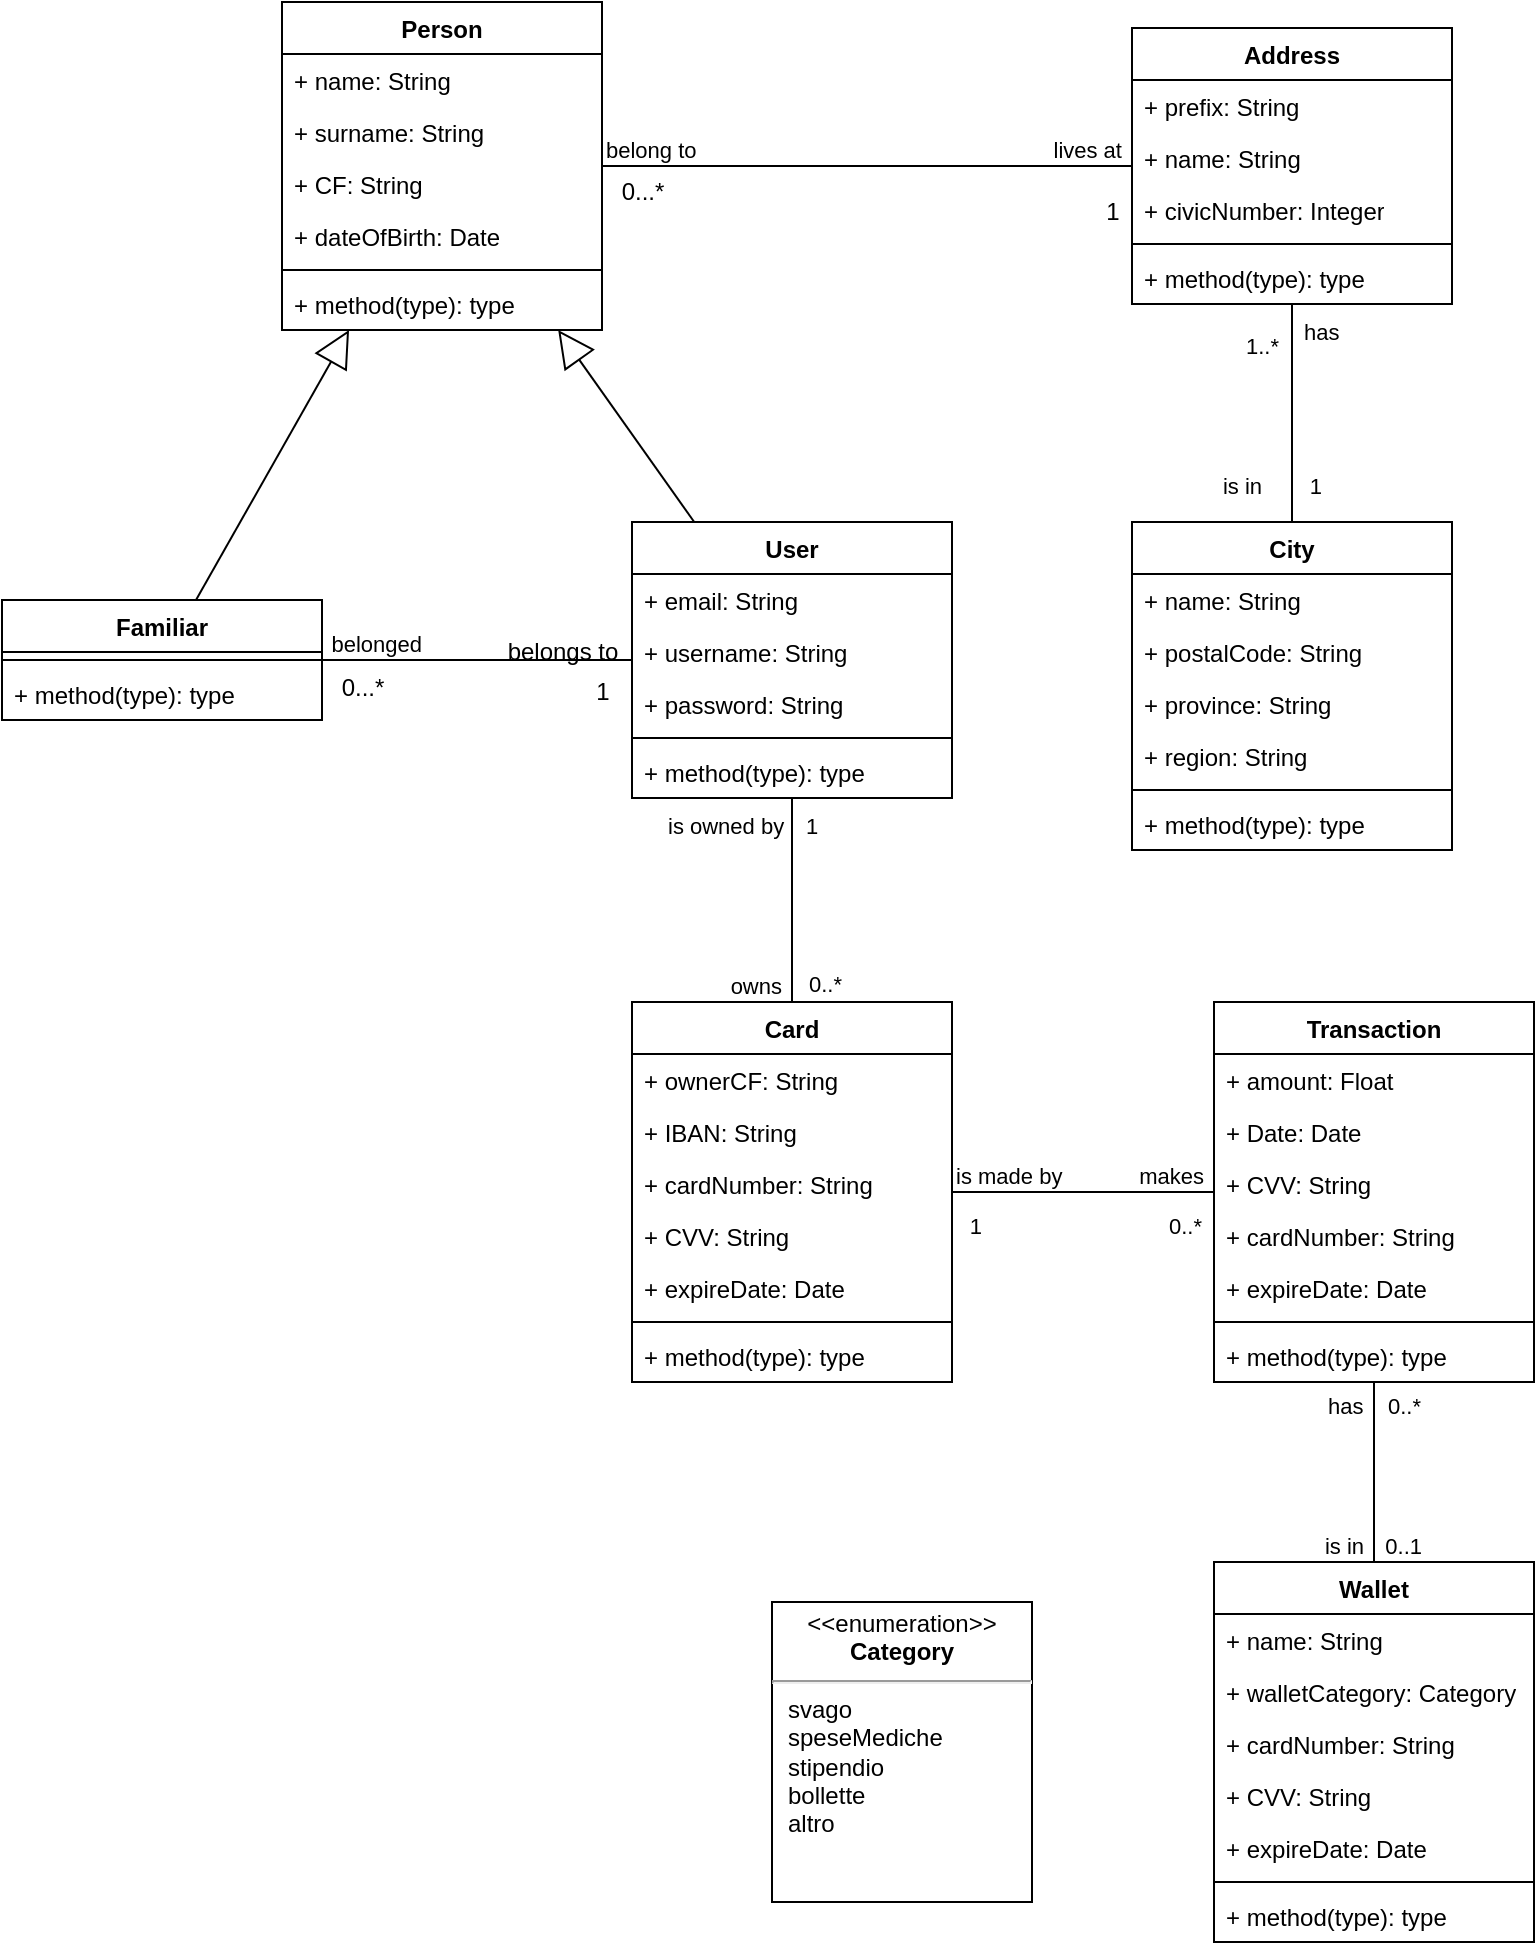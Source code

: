 <mxfile version="21.7.5" type="device">
  <diagram name="Pagina-1" id="V5ksIkCfvQu8_VufCoOh">
    <mxGraphModel dx="1434" dy="776" grid="1" gridSize="10" guides="1" tooltips="1" connect="1" arrows="1" fold="1" page="1" pageScale="1" pageWidth="827" pageHeight="1169" math="0" shadow="0">
      <root>
        <mxCell id="0" />
        <mxCell id="1" parent="0" />
        <mxCell id="AAI7ieODE616iLDU9Tso-1" value="Person" style="swimlane;fontStyle=1;align=center;verticalAlign=top;childLayout=stackLayout;horizontal=1;startSize=26;horizontalStack=0;resizeParent=1;resizeParentMax=0;resizeLast=0;collapsible=1;marginBottom=0;whiteSpace=wrap;html=1;" parent="1" vertex="1">
          <mxGeometry x="160" y="70" width="160" height="164" as="geometry" />
        </mxCell>
        <mxCell id="AAI7ieODE616iLDU9Tso-2" value="+ name: String" style="text;strokeColor=none;fillColor=none;align=left;verticalAlign=top;spacingLeft=4;spacingRight=4;overflow=hidden;rotatable=0;points=[[0,0.5],[1,0.5]];portConstraint=eastwest;whiteSpace=wrap;html=1;" parent="AAI7ieODE616iLDU9Tso-1" vertex="1">
          <mxGeometry y="26" width="160" height="26" as="geometry" />
        </mxCell>
        <mxCell id="AAI7ieODE616iLDU9Tso-5" value="+ surname: String" style="text;strokeColor=none;fillColor=none;align=left;verticalAlign=top;spacingLeft=4;spacingRight=4;overflow=hidden;rotatable=0;points=[[0,0.5],[1,0.5]];portConstraint=eastwest;whiteSpace=wrap;html=1;" parent="AAI7ieODE616iLDU9Tso-1" vertex="1">
          <mxGeometry y="52" width="160" height="26" as="geometry" />
        </mxCell>
        <mxCell id="AAI7ieODE616iLDU9Tso-19" value="+ CF: String" style="text;strokeColor=none;fillColor=none;align=left;verticalAlign=top;spacingLeft=4;spacingRight=4;overflow=hidden;rotatable=0;points=[[0,0.5],[1,0.5]];portConstraint=eastwest;whiteSpace=wrap;html=1;" parent="AAI7ieODE616iLDU9Tso-1" vertex="1">
          <mxGeometry y="78" width="160" height="26" as="geometry" />
        </mxCell>
        <mxCell id="AAI7ieODE616iLDU9Tso-6" value="+ dateOfBirth: Date" style="text;strokeColor=none;fillColor=none;align=left;verticalAlign=top;spacingLeft=4;spacingRight=4;overflow=hidden;rotatable=0;points=[[0,0.5],[1,0.5]];portConstraint=eastwest;whiteSpace=wrap;html=1;" parent="AAI7ieODE616iLDU9Tso-1" vertex="1">
          <mxGeometry y="104" width="160" height="26" as="geometry" />
        </mxCell>
        <mxCell id="AAI7ieODE616iLDU9Tso-3" value="" style="line;strokeWidth=1;fillColor=none;align=left;verticalAlign=middle;spacingTop=-1;spacingLeft=3;spacingRight=3;rotatable=0;labelPosition=right;points=[];portConstraint=eastwest;strokeColor=inherit;" parent="AAI7ieODE616iLDU9Tso-1" vertex="1">
          <mxGeometry y="130" width="160" height="8" as="geometry" />
        </mxCell>
        <mxCell id="AAI7ieODE616iLDU9Tso-4" value="+ method(type): type" style="text;strokeColor=none;fillColor=none;align=left;verticalAlign=top;spacingLeft=4;spacingRight=4;overflow=hidden;rotatable=0;points=[[0,0.5],[1,0.5]];portConstraint=eastwest;whiteSpace=wrap;html=1;" parent="AAI7ieODE616iLDU9Tso-1" vertex="1">
          <mxGeometry y="138" width="160" height="26" as="geometry" />
        </mxCell>
        <mxCell id="AAI7ieODE616iLDU9Tso-7" value="User" style="swimlane;fontStyle=1;align=center;verticalAlign=top;childLayout=stackLayout;horizontal=1;startSize=26;horizontalStack=0;resizeParent=1;resizeParentMax=0;resizeLast=0;collapsible=1;marginBottom=0;whiteSpace=wrap;html=1;" parent="1" vertex="1">
          <mxGeometry x="335" y="330" width="160" height="138" as="geometry" />
        </mxCell>
        <mxCell id="AAI7ieODE616iLDU9Tso-8" value="+ email: String" style="text;strokeColor=none;fillColor=none;align=left;verticalAlign=top;spacingLeft=4;spacingRight=4;overflow=hidden;rotatable=0;points=[[0,0.5],[1,0.5]];portConstraint=eastwest;whiteSpace=wrap;html=1;" parent="AAI7ieODE616iLDU9Tso-7" vertex="1">
          <mxGeometry y="26" width="160" height="26" as="geometry" />
        </mxCell>
        <mxCell id="AAI7ieODE616iLDU9Tso-9" value="+ username: String" style="text;strokeColor=none;fillColor=none;align=left;verticalAlign=top;spacingLeft=4;spacingRight=4;overflow=hidden;rotatable=0;points=[[0,0.5],[1,0.5]];portConstraint=eastwest;whiteSpace=wrap;html=1;" parent="AAI7ieODE616iLDU9Tso-7" vertex="1">
          <mxGeometry y="52" width="160" height="26" as="geometry" />
        </mxCell>
        <mxCell id="AAI7ieODE616iLDU9Tso-10" value="+ password: String" style="text;strokeColor=none;fillColor=none;align=left;verticalAlign=top;spacingLeft=4;spacingRight=4;overflow=hidden;rotatable=0;points=[[0,0.5],[1,0.5]];portConstraint=eastwest;whiteSpace=wrap;html=1;" parent="AAI7ieODE616iLDU9Tso-7" vertex="1">
          <mxGeometry y="78" width="160" height="26" as="geometry" />
        </mxCell>
        <mxCell id="AAI7ieODE616iLDU9Tso-11" value="" style="line;strokeWidth=1;fillColor=none;align=left;verticalAlign=middle;spacingTop=-1;spacingLeft=3;spacingRight=3;rotatable=0;labelPosition=right;points=[];portConstraint=eastwest;strokeColor=inherit;" parent="AAI7ieODE616iLDU9Tso-7" vertex="1">
          <mxGeometry y="104" width="160" height="8" as="geometry" />
        </mxCell>
        <mxCell id="AAI7ieODE616iLDU9Tso-12" value="+ method(type): type" style="text;strokeColor=none;fillColor=none;align=left;verticalAlign=top;spacingLeft=4;spacingRight=4;overflow=hidden;rotatable=0;points=[[0,0.5],[1,0.5]];portConstraint=eastwest;whiteSpace=wrap;html=1;" parent="AAI7ieODE616iLDU9Tso-7" vertex="1">
          <mxGeometry y="112" width="160" height="26" as="geometry" />
        </mxCell>
        <mxCell id="AAI7ieODE616iLDU9Tso-13" value="Card" style="swimlane;fontStyle=1;align=center;verticalAlign=top;childLayout=stackLayout;horizontal=1;startSize=26;horizontalStack=0;resizeParent=1;resizeParentMax=0;resizeLast=0;collapsible=1;marginBottom=0;whiteSpace=wrap;html=1;" parent="1" vertex="1">
          <mxGeometry x="335" y="570" width="160" height="190" as="geometry">
            <mxRectangle x="334" y="480" width="70" height="30" as="alternateBounds" />
          </mxGeometry>
        </mxCell>
        <mxCell id="AAI7ieODE616iLDU9Tso-14" value="+ ownerCF: String" style="text;strokeColor=none;fillColor=none;align=left;verticalAlign=top;spacingLeft=4;spacingRight=4;overflow=hidden;rotatable=0;points=[[0,0.5],[1,0.5]];portConstraint=eastwest;whiteSpace=wrap;html=1;" parent="AAI7ieODE616iLDU9Tso-13" vertex="1">
          <mxGeometry y="26" width="160" height="26" as="geometry" />
        </mxCell>
        <mxCell id="AAI7ieODE616iLDU9Tso-15" value="+ IBAN: String" style="text;strokeColor=none;fillColor=none;align=left;verticalAlign=top;spacingLeft=4;spacingRight=4;overflow=hidden;rotatable=0;points=[[0,0.5],[1,0.5]];portConstraint=eastwest;whiteSpace=wrap;html=1;" parent="AAI7ieODE616iLDU9Tso-13" vertex="1">
          <mxGeometry y="52" width="160" height="26" as="geometry" />
        </mxCell>
        <mxCell id="AAI7ieODE616iLDU9Tso-16" value="+ cardNumber: String" style="text;strokeColor=none;fillColor=none;align=left;verticalAlign=top;spacingLeft=4;spacingRight=4;overflow=hidden;rotatable=0;points=[[0,0.5],[1,0.5]];portConstraint=eastwest;whiteSpace=wrap;html=1;" parent="AAI7ieODE616iLDU9Tso-13" vertex="1">
          <mxGeometry y="78" width="160" height="26" as="geometry" />
        </mxCell>
        <mxCell id="AAI7ieODE616iLDU9Tso-20" value="+ CVV: String" style="text;strokeColor=none;fillColor=none;align=left;verticalAlign=top;spacingLeft=4;spacingRight=4;overflow=hidden;rotatable=0;points=[[0,0.5],[1,0.5]];portConstraint=eastwest;whiteSpace=wrap;html=1;" parent="AAI7ieODE616iLDU9Tso-13" vertex="1">
          <mxGeometry y="104" width="160" height="26" as="geometry" />
        </mxCell>
        <mxCell id="AAI7ieODE616iLDU9Tso-21" value="+ expireDate: Date" style="text;strokeColor=none;fillColor=none;align=left;verticalAlign=top;spacingLeft=4;spacingRight=4;overflow=hidden;rotatable=0;points=[[0,0.5],[1,0.5]];portConstraint=eastwest;whiteSpace=wrap;html=1;" parent="AAI7ieODE616iLDU9Tso-13" vertex="1">
          <mxGeometry y="130" width="160" height="26" as="geometry" />
        </mxCell>
        <mxCell id="AAI7ieODE616iLDU9Tso-17" value="" style="line;strokeWidth=1;fillColor=none;align=left;verticalAlign=middle;spacingTop=-1;spacingLeft=3;spacingRight=3;rotatable=0;labelPosition=right;points=[];portConstraint=eastwest;strokeColor=inherit;" parent="AAI7ieODE616iLDU9Tso-13" vertex="1">
          <mxGeometry y="156" width="160" height="8" as="geometry" />
        </mxCell>
        <mxCell id="AAI7ieODE616iLDU9Tso-18" value="+ method(type): type" style="text;strokeColor=none;fillColor=none;align=left;verticalAlign=top;spacingLeft=4;spacingRight=4;overflow=hidden;rotatable=0;points=[[0,0.5],[1,0.5]];portConstraint=eastwest;whiteSpace=wrap;html=1;" parent="AAI7ieODE616iLDU9Tso-13" vertex="1">
          <mxGeometry y="164" width="160" height="26" as="geometry" />
        </mxCell>
        <mxCell id="AAI7ieODE616iLDU9Tso-22" value="Wallet" style="swimlane;fontStyle=1;align=center;verticalAlign=top;childLayout=stackLayout;horizontal=1;startSize=26;horizontalStack=0;resizeParent=1;resizeParentMax=0;resizeLast=0;collapsible=1;marginBottom=0;whiteSpace=wrap;html=1;" parent="1" vertex="1">
          <mxGeometry x="626" y="850" width="160" height="190" as="geometry" />
        </mxCell>
        <mxCell id="AAI7ieODE616iLDU9Tso-23" value="+ name: String" style="text;strokeColor=none;fillColor=none;align=left;verticalAlign=top;spacingLeft=4;spacingRight=4;overflow=hidden;rotatable=0;points=[[0,0.5],[1,0.5]];portConstraint=eastwest;whiteSpace=wrap;html=1;" parent="AAI7ieODE616iLDU9Tso-22" vertex="1">
          <mxGeometry y="26" width="160" height="26" as="geometry" />
        </mxCell>
        <mxCell id="AAI7ieODE616iLDU9Tso-24" value="+ walletCategory: Category" style="text;strokeColor=none;fillColor=none;align=left;verticalAlign=top;spacingLeft=4;spacingRight=4;overflow=hidden;rotatable=0;points=[[0,0.5],[1,0.5]];portConstraint=eastwest;whiteSpace=wrap;html=1;" parent="AAI7ieODE616iLDU9Tso-22" vertex="1">
          <mxGeometry y="52" width="160" height="26" as="geometry" />
        </mxCell>
        <mxCell id="AAI7ieODE616iLDU9Tso-25" value="+ cardNumber: String" style="text;strokeColor=none;fillColor=none;align=left;verticalAlign=top;spacingLeft=4;spacingRight=4;overflow=hidden;rotatable=0;points=[[0,0.5],[1,0.5]];portConstraint=eastwest;whiteSpace=wrap;html=1;" parent="AAI7ieODE616iLDU9Tso-22" vertex="1">
          <mxGeometry y="78" width="160" height="26" as="geometry" />
        </mxCell>
        <mxCell id="AAI7ieODE616iLDU9Tso-26" value="+ CVV: String" style="text;strokeColor=none;fillColor=none;align=left;verticalAlign=top;spacingLeft=4;spacingRight=4;overflow=hidden;rotatable=0;points=[[0,0.5],[1,0.5]];portConstraint=eastwest;whiteSpace=wrap;html=1;" parent="AAI7ieODE616iLDU9Tso-22" vertex="1">
          <mxGeometry y="104" width="160" height="26" as="geometry" />
        </mxCell>
        <mxCell id="AAI7ieODE616iLDU9Tso-27" value="+ expireDate: Date" style="text;strokeColor=none;fillColor=none;align=left;verticalAlign=top;spacingLeft=4;spacingRight=4;overflow=hidden;rotatable=0;points=[[0,0.5],[1,0.5]];portConstraint=eastwest;whiteSpace=wrap;html=1;" parent="AAI7ieODE616iLDU9Tso-22" vertex="1">
          <mxGeometry y="130" width="160" height="26" as="geometry" />
        </mxCell>
        <mxCell id="AAI7ieODE616iLDU9Tso-28" value="" style="line;strokeWidth=1;fillColor=none;align=left;verticalAlign=middle;spacingTop=-1;spacingLeft=3;spacingRight=3;rotatable=0;labelPosition=right;points=[];portConstraint=eastwest;strokeColor=inherit;" parent="AAI7ieODE616iLDU9Tso-22" vertex="1">
          <mxGeometry y="156" width="160" height="8" as="geometry" />
        </mxCell>
        <mxCell id="AAI7ieODE616iLDU9Tso-29" value="+ method(type): type" style="text;strokeColor=none;fillColor=none;align=left;verticalAlign=top;spacingLeft=4;spacingRight=4;overflow=hidden;rotatable=0;points=[[0,0.5],[1,0.5]];portConstraint=eastwest;whiteSpace=wrap;html=1;" parent="AAI7ieODE616iLDU9Tso-22" vertex="1">
          <mxGeometry y="164" width="160" height="26" as="geometry" />
        </mxCell>
        <mxCell id="AAI7ieODE616iLDU9Tso-31" value="Address" style="swimlane;fontStyle=1;align=center;verticalAlign=top;childLayout=stackLayout;horizontal=1;startSize=26;horizontalStack=0;resizeParent=1;resizeParentMax=0;resizeLast=0;collapsible=1;marginBottom=0;whiteSpace=wrap;html=1;" parent="1" vertex="1">
          <mxGeometry x="585" y="83" width="160" height="138" as="geometry" />
        </mxCell>
        <mxCell id="AAI7ieODE616iLDU9Tso-32" value="+ prefix: String" style="text;strokeColor=none;fillColor=none;align=left;verticalAlign=top;spacingLeft=4;spacingRight=4;overflow=hidden;rotatable=0;points=[[0,0.5],[1,0.5]];portConstraint=eastwest;whiteSpace=wrap;html=1;" parent="AAI7ieODE616iLDU9Tso-31" vertex="1">
          <mxGeometry y="26" width="160" height="26" as="geometry" />
        </mxCell>
        <mxCell id="AAI7ieODE616iLDU9Tso-33" value="+ name: String" style="text;strokeColor=none;fillColor=none;align=left;verticalAlign=top;spacingLeft=4;spacingRight=4;overflow=hidden;rotatable=0;points=[[0,0.5],[1,0.5]];portConstraint=eastwest;whiteSpace=wrap;html=1;" parent="AAI7ieODE616iLDU9Tso-31" vertex="1">
          <mxGeometry y="52" width="160" height="26" as="geometry" />
        </mxCell>
        <mxCell id="AAI7ieODE616iLDU9Tso-34" value="+ civicNumber: Integer" style="text;strokeColor=none;fillColor=none;align=left;verticalAlign=top;spacingLeft=4;spacingRight=4;overflow=hidden;rotatable=0;points=[[0,0.5],[1,0.5]];portConstraint=eastwest;whiteSpace=wrap;html=1;" parent="AAI7ieODE616iLDU9Tso-31" vertex="1">
          <mxGeometry y="78" width="160" height="26" as="geometry" />
        </mxCell>
        <mxCell id="AAI7ieODE616iLDU9Tso-35" value="" style="line;strokeWidth=1;fillColor=none;align=left;verticalAlign=middle;spacingTop=-1;spacingLeft=3;spacingRight=3;rotatable=0;labelPosition=right;points=[];portConstraint=eastwest;strokeColor=inherit;" parent="AAI7ieODE616iLDU9Tso-31" vertex="1">
          <mxGeometry y="104" width="160" height="8" as="geometry" />
        </mxCell>
        <mxCell id="AAI7ieODE616iLDU9Tso-36" value="+ method(type): type" style="text;strokeColor=none;fillColor=none;align=left;verticalAlign=top;spacingLeft=4;spacingRight=4;overflow=hidden;rotatable=0;points=[[0,0.5],[1,0.5]];portConstraint=eastwest;whiteSpace=wrap;html=1;" parent="AAI7ieODE616iLDU9Tso-31" vertex="1">
          <mxGeometry y="112" width="160" height="26" as="geometry" />
        </mxCell>
        <mxCell id="AAI7ieODE616iLDU9Tso-37" value="City" style="swimlane;fontStyle=1;align=center;verticalAlign=top;childLayout=stackLayout;horizontal=1;startSize=26;horizontalStack=0;resizeParent=1;resizeParentMax=0;resizeLast=0;collapsible=1;marginBottom=0;whiteSpace=wrap;html=1;" parent="1" vertex="1">
          <mxGeometry x="585" y="330" width="160" height="164" as="geometry" />
        </mxCell>
        <mxCell id="AAI7ieODE616iLDU9Tso-38" value="+ name: String" style="text;strokeColor=none;fillColor=none;align=left;verticalAlign=top;spacingLeft=4;spacingRight=4;overflow=hidden;rotatable=0;points=[[0,0.5],[1,0.5]];portConstraint=eastwest;whiteSpace=wrap;html=1;" parent="AAI7ieODE616iLDU9Tso-37" vertex="1">
          <mxGeometry y="26" width="160" height="26" as="geometry" />
        </mxCell>
        <mxCell id="AAI7ieODE616iLDU9Tso-39" value="+ postalCode: String" style="text;strokeColor=none;fillColor=none;align=left;verticalAlign=top;spacingLeft=4;spacingRight=4;overflow=hidden;rotatable=0;points=[[0,0.5],[1,0.5]];portConstraint=eastwest;whiteSpace=wrap;html=1;" parent="AAI7ieODE616iLDU9Tso-37" vertex="1">
          <mxGeometry y="52" width="160" height="26" as="geometry" />
        </mxCell>
        <mxCell id="AAI7ieODE616iLDU9Tso-40" value="+ province: String" style="text;strokeColor=none;fillColor=none;align=left;verticalAlign=top;spacingLeft=4;spacingRight=4;overflow=hidden;rotatable=0;points=[[0,0.5],[1,0.5]];portConstraint=eastwest;whiteSpace=wrap;html=1;" parent="AAI7ieODE616iLDU9Tso-37" vertex="1">
          <mxGeometry y="78" width="160" height="26" as="geometry" />
        </mxCell>
        <mxCell id="AAI7ieODE616iLDU9Tso-43" value="+ region: String" style="text;strokeColor=none;fillColor=none;align=left;verticalAlign=top;spacingLeft=4;spacingRight=4;overflow=hidden;rotatable=0;points=[[0,0.5],[1,0.5]];portConstraint=eastwest;whiteSpace=wrap;html=1;" parent="AAI7ieODE616iLDU9Tso-37" vertex="1">
          <mxGeometry y="104" width="160" height="26" as="geometry" />
        </mxCell>
        <mxCell id="AAI7ieODE616iLDU9Tso-41" value="" style="line;strokeWidth=1;fillColor=none;align=left;verticalAlign=middle;spacingTop=-1;spacingLeft=3;spacingRight=3;rotatable=0;labelPosition=right;points=[];portConstraint=eastwest;strokeColor=inherit;" parent="AAI7ieODE616iLDU9Tso-37" vertex="1">
          <mxGeometry y="130" width="160" height="8" as="geometry" />
        </mxCell>
        <mxCell id="AAI7ieODE616iLDU9Tso-42" value="+ method(type): type" style="text;strokeColor=none;fillColor=none;align=left;verticalAlign=top;spacingLeft=4;spacingRight=4;overflow=hidden;rotatable=0;points=[[0,0.5],[1,0.5]];portConstraint=eastwest;whiteSpace=wrap;html=1;" parent="AAI7ieODE616iLDU9Tso-37" vertex="1">
          <mxGeometry y="138" width="160" height="26" as="geometry" />
        </mxCell>
        <mxCell id="AAI7ieODE616iLDU9Tso-45" value="&lt;p style=&quot;margin:0px;margin-top:4px;text-align:center;&quot;&gt;&amp;lt;&amp;lt;enumeration&amp;gt;&amp;gt;&lt;br&gt;&lt;b&gt;Category&lt;/b&gt;&lt;/p&gt;&lt;hr&gt;&lt;p style=&quot;margin:0px;margin-left:8px;text-align:left;&quot;&gt;svago&lt;br&gt;speseMediche&lt;/p&gt;&lt;p style=&quot;margin:0px;margin-left:8px;text-align:left;&quot;&gt;stipendio&lt;/p&gt;&lt;p style=&quot;margin:0px;margin-left:8px;text-align:left;&quot;&gt;bollette&lt;/p&gt;&lt;p style=&quot;margin:0px;margin-left:8px;text-align:left;&quot;&gt;altro&lt;/p&gt;" style="shape=rect;html=1;overflow=fill;whiteSpace=wrap;" parent="1" vertex="1">
          <mxGeometry x="405" y="870" width="130" height="150" as="geometry" />
        </mxCell>
        <mxCell id="RBvPQlMyHcQg-AkLouZK-5" value="" style="endArrow=none;html=1;edgeStyle=orthogonalEdgeStyle;rounded=0;" parent="1" source="AAI7ieODE616iLDU9Tso-1" target="AAI7ieODE616iLDU9Tso-31" edge="1">
          <mxGeometry relative="1" as="geometry">
            <mxPoint x="481" y="289" as="sourcePoint" />
            <mxPoint x="641" y="289" as="targetPoint" />
          </mxGeometry>
        </mxCell>
        <mxCell id="RBvPQlMyHcQg-AkLouZK-6" value="belong to" style="edgeLabel;resizable=0;html=1;align=left;verticalAlign=bottom;" parent="RBvPQlMyHcQg-AkLouZK-5" connectable="0" vertex="1">
          <mxGeometry x="-1" relative="1" as="geometry" />
        </mxCell>
        <mxCell id="RBvPQlMyHcQg-AkLouZK-7" value="lives at" style="edgeLabel;resizable=0;html=1;align=right;verticalAlign=bottom;" parent="RBvPQlMyHcQg-AkLouZK-5" connectable="0" vertex="1">
          <mxGeometry x="1" relative="1" as="geometry">
            <mxPoint x="-5" as="offset" />
          </mxGeometry>
        </mxCell>
        <mxCell id="RBvPQlMyHcQg-AkLouZK-17" value="" style="endArrow=block;endSize=16;endFill=0;html=1;rounded=0;" parent="1" source="AAI7ieODE616iLDU9Tso-7" target="AAI7ieODE616iLDU9Tso-1" edge="1">
          <mxGeometry width="160" relative="1" as="geometry">
            <mxPoint x="251" y="400" as="sourcePoint" />
            <mxPoint x="311" y="280" as="targetPoint" />
          </mxGeometry>
        </mxCell>
        <mxCell id="RBvPQlMyHcQg-AkLouZK-18" value="0...*" style="text;html=1;align=center;verticalAlign=middle;resizable=0;points=[];autosize=1;strokeColor=none;fillColor=none;" parent="1" vertex="1">
          <mxGeometry x="320" y="150" width="40" height="30" as="geometry" />
        </mxCell>
        <mxCell id="RBvPQlMyHcQg-AkLouZK-19" value="1" style="text;html=1;align=center;verticalAlign=middle;resizable=0;points=[];autosize=1;strokeColor=none;fillColor=none;" parent="1" vertex="1">
          <mxGeometry x="560" y="160" width="30" height="30" as="geometry" />
        </mxCell>
        <mxCell id="RBvPQlMyHcQg-AkLouZK-23" value="" style="endArrow=none;html=1;edgeStyle=orthogonalEdgeStyle;rounded=0;" parent="1" source="AAI7ieODE616iLDU9Tso-31" target="AAI7ieODE616iLDU9Tso-37" edge="1">
          <mxGeometry relative="1" as="geometry">
            <mxPoint x="631" y="270" as="sourcePoint" />
            <mxPoint x="791" y="270" as="targetPoint" />
          </mxGeometry>
        </mxCell>
        <mxCell id="RBvPQlMyHcQg-AkLouZK-24" value="has" style="edgeLabel;resizable=0;html=1;align=left;verticalAlign=bottom;" parent="RBvPQlMyHcQg-AkLouZK-23" connectable="0" vertex="1">
          <mxGeometry x="-1" relative="1" as="geometry">
            <mxPoint x="4" y="22" as="offset" />
          </mxGeometry>
        </mxCell>
        <mxCell id="RBvPQlMyHcQg-AkLouZK-25" value="is in" style="edgeLabel;resizable=0;html=1;align=right;verticalAlign=bottom;" parent="RBvPQlMyHcQg-AkLouZK-23" connectable="0" vertex="1">
          <mxGeometry x="1" relative="1" as="geometry">
            <mxPoint x="-15" y="-10" as="offset" />
          </mxGeometry>
        </mxCell>
        <mxCell id="RBvPQlMyHcQg-AkLouZK-31" value="Transaction" style="swimlane;fontStyle=1;align=center;verticalAlign=top;childLayout=stackLayout;horizontal=1;startSize=26;horizontalStack=0;resizeParent=1;resizeParentMax=0;resizeLast=0;collapsible=1;marginBottom=0;whiteSpace=wrap;html=1;" parent="1" vertex="1">
          <mxGeometry x="626" y="570" width="160" height="190" as="geometry">
            <mxRectangle x="334" y="480" width="70" height="30" as="alternateBounds" />
          </mxGeometry>
        </mxCell>
        <mxCell id="RBvPQlMyHcQg-AkLouZK-32" value="+ amount: Float" style="text;strokeColor=none;fillColor=none;align=left;verticalAlign=top;spacingLeft=4;spacingRight=4;overflow=hidden;rotatable=0;points=[[0,0.5],[1,0.5]];portConstraint=eastwest;whiteSpace=wrap;html=1;" parent="RBvPQlMyHcQg-AkLouZK-31" vertex="1">
          <mxGeometry y="26" width="160" height="26" as="geometry" />
        </mxCell>
        <mxCell id="RBvPQlMyHcQg-AkLouZK-33" value="+ Date: Date" style="text;strokeColor=none;fillColor=none;align=left;verticalAlign=top;spacingLeft=4;spacingRight=4;overflow=hidden;rotatable=0;points=[[0,0.5],[1,0.5]];portConstraint=eastwest;whiteSpace=wrap;html=1;" parent="RBvPQlMyHcQg-AkLouZK-31" vertex="1">
          <mxGeometry y="52" width="160" height="26" as="geometry" />
        </mxCell>
        <mxCell id="RBvPQlMyHcQg-AkLouZK-35" value="+ CVV: String" style="text;strokeColor=none;fillColor=none;align=left;verticalAlign=top;spacingLeft=4;spacingRight=4;overflow=hidden;rotatable=0;points=[[0,0.5],[1,0.5]];portConstraint=eastwest;whiteSpace=wrap;html=1;" parent="RBvPQlMyHcQg-AkLouZK-31" vertex="1">
          <mxGeometry y="78" width="160" height="26" as="geometry" />
        </mxCell>
        <mxCell id="RBvPQlMyHcQg-AkLouZK-34" value="+ cardNumber: String" style="text;strokeColor=none;fillColor=none;align=left;verticalAlign=top;spacingLeft=4;spacingRight=4;overflow=hidden;rotatable=0;points=[[0,0.5],[1,0.5]];portConstraint=eastwest;whiteSpace=wrap;html=1;" parent="RBvPQlMyHcQg-AkLouZK-31" vertex="1">
          <mxGeometry y="104" width="160" height="26" as="geometry" />
        </mxCell>
        <mxCell id="RBvPQlMyHcQg-AkLouZK-36" value="+ expireDate: Date" style="text;strokeColor=none;fillColor=none;align=left;verticalAlign=top;spacingLeft=4;spacingRight=4;overflow=hidden;rotatable=0;points=[[0,0.5],[1,0.5]];portConstraint=eastwest;whiteSpace=wrap;html=1;" parent="RBvPQlMyHcQg-AkLouZK-31" vertex="1">
          <mxGeometry y="130" width="160" height="26" as="geometry" />
        </mxCell>
        <mxCell id="RBvPQlMyHcQg-AkLouZK-37" value="" style="line;strokeWidth=1;fillColor=none;align=left;verticalAlign=middle;spacingTop=-1;spacingLeft=3;spacingRight=3;rotatable=0;labelPosition=right;points=[];portConstraint=eastwest;strokeColor=inherit;" parent="RBvPQlMyHcQg-AkLouZK-31" vertex="1">
          <mxGeometry y="156" width="160" height="8" as="geometry" />
        </mxCell>
        <mxCell id="RBvPQlMyHcQg-AkLouZK-38" value="+ method(type): type" style="text;strokeColor=none;fillColor=none;align=left;verticalAlign=top;spacingLeft=4;spacingRight=4;overflow=hidden;rotatable=0;points=[[0,0.5],[1,0.5]];portConstraint=eastwest;whiteSpace=wrap;html=1;" parent="RBvPQlMyHcQg-AkLouZK-31" vertex="1">
          <mxGeometry y="164" width="160" height="26" as="geometry" />
        </mxCell>
        <mxCell id="b4oZFLutdMUwWJEWLN6i-5" value="" style="endArrow=none;html=1;edgeStyle=orthogonalEdgeStyle;rounded=0;" parent="1" source="AAI7ieODE616iLDU9Tso-13" target="RBvPQlMyHcQg-AkLouZK-31" edge="1">
          <mxGeometry relative="1" as="geometry">
            <mxPoint x="471" y="832" as="sourcePoint" />
            <mxPoint x="631" y="832" as="targetPoint" />
          </mxGeometry>
        </mxCell>
        <mxCell id="b4oZFLutdMUwWJEWLN6i-6" value="is made by" style="edgeLabel;resizable=0;html=1;align=left;verticalAlign=bottom;" parent="b4oZFLutdMUwWJEWLN6i-5" connectable="0" vertex="1">
          <mxGeometry x="-1" relative="1" as="geometry" />
        </mxCell>
        <mxCell id="b4oZFLutdMUwWJEWLN6i-7" value="makes" style="edgeLabel;resizable=0;html=1;align=right;verticalAlign=bottom;" parent="b4oZFLutdMUwWJEWLN6i-5" connectable="0" vertex="1">
          <mxGeometry x="1" relative="1" as="geometry">
            <mxPoint x="-5" as="offset" />
          </mxGeometry>
        </mxCell>
        <mxCell id="b4oZFLutdMUwWJEWLN6i-8" value="" style="endArrow=none;html=1;edgeStyle=orthogonalEdgeStyle;rounded=0;" parent="1" source="RBvPQlMyHcQg-AkLouZK-31" target="AAI7ieODE616iLDU9Tso-22" edge="1">
          <mxGeometry relative="1" as="geometry">
            <mxPoint x="521" y="790" as="sourcePoint" />
            <mxPoint x="652" y="790" as="targetPoint" />
          </mxGeometry>
        </mxCell>
        <mxCell id="b4oZFLutdMUwWJEWLN6i-9" value="has" style="edgeLabel;resizable=0;html=1;align=left;verticalAlign=bottom;" parent="b4oZFLutdMUwWJEWLN6i-8" connectable="0" vertex="1">
          <mxGeometry x="-1" relative="1" as="geometry">
            <mxPoint x="-25" y="20" as="offset" />
          </mxGeometry>
        </mxCell>
        <mxCell id="b4oZFLutdMUwWJEWLN6i-10" value="is in" style="edgeLabel;resizable=0;html=1;align=right;verticalAlign=bottom;" parent="b4oZFLutdMUwWJEWLN6i-8" connectable="0" vertex="1">
          <mxGeometry x="1" relative="1" as="geometry">
            <mxPoint x="-5" as="offset" />
          </mxGeometry>
        </mxCell>
        <mxCell id="b4oZFLutdMUwWJEWLN6i-11" value="" style="endArrow=none;html=1;edgeStyle=orthogonalEdgeStyle;rounded=0;" parent="1" source="AAI7ieODE616iLDU9Tso-7" target="AAI7ieODE616iLDU9Tso-13" edge="1">
          <mxGeometry relative="1" as="geometry">
            <mxPoint x="91" y="580" as="sourcePoint" />
            <mxPoint x="222" y="580" as="targetPoint" />
          </mxGeometry>
        </mxCell>
        <mxCell id="b4oZFLutdMUwWJEWLN6i-12" value="is owned by" style="edgeLabel;resizable=0;html=1;align=left;verticalAlign=bottom;" parent="b4oZFLutdMUwWJEWLN6i-11" connectable="0" vertex="1">
          <mxGeometry x="-1" relative="1" as="geometry">
            <mxPoint x="-64" y="22" as="offset" />
          </mxGeometry>
        </mxCell>
        <mxCell id="b4oZFLutdMUwWJEWLN6i-13" value="owns" style="edgeLabel;resizable=0;html=1;align=right;verticalAlign=bottom;" parent="b4oZFLutdMUwWJEWLN6i-11" connectable="0" vertex="1">
          <mxGeometry x="1" relative="1" as="geometry">
            <mxPoint x="-5" as="offset" />
          </mxGeometry>
        </mxCell>
        <mxCell id="b4oZFLutdMUwWJEWLN6i-15" value="1..*" style="edgeLabel;resizable=0;html=1;align=left;verticalAlign=bottom;" parent="1" connectable="0" vertex="1">
          <mxGeometry x="640" y="250" as="geometry" />
        </mxCell>
        <mxCell id="b4oZFLutdMUwWJEWLN6i-16" value="1" style="edgeLabel;resizable=0;html=1;align=right;verticalAlign=bottom;" parent="1" connectable="0" vertex="1">
          <mxGeometry x="680" y="320" as="geometry" />
        </mxCell>
        <mxCell id="b4oZFLutdMUwWJEWLN6i-20" value="0..*" style="edgeLabel;resizable=0;html=1;align=right;verticalAlign=bottom;" parent="1" connectable="0" vertex="1">
          <mxGeometry x="440.0" y="569.995" as="geometry" />
        </mxCell>
        <mxCell id="b4oZFLutdMUwWJEWLN6i-21" value="1" style="edgeLabel;resizable=0;html=1;align=left;verticalAlign=bottom;" parent="1" connectable="0" vertex="1">
          <mxGeometry x="420" y="490" as="geometry" />
        </mxCell>
        <mxCell id="b4oZFLutdMUwWJEWLN6i-23" value="0..*" style="edgeLabel;resizable=0;html=1;align=right;verticalAlign=bottom;" parent="1" connectable="0" vertex="1">
          <mxGeometry x="620.0" y="690" as="geometry" />
        </mxCell>
        <mxCell id="b4oZFLutdMUwWJEWLN6i-24" value="1" style="edgeLabel;resizable=0;html=1;align=right;verticalAlign=bottom;" parent="1" connectable="0" vertex="1">
          <mxGeometry x="510.0" y="690" as="geometry" />
        </mxCell>
        <mxCell id="b4oZFLutdMUwWJEWLN6i-25" value="0..1" style="edgeLabel;resizable=0;html=1;align=right;verticalAlign=bottom;" parent="1" connectable="0" vertex="1">
          <mxGeometry x="730" y="850.0" as="geometry" />
        </mxCell>
        <mxCell id="b4oZFLutdMUwWJEWLN6i-26" value="0..*" style="edgeLabel;resizable=0;html=1;align=left;verticalAlign=bottom;" parent="1" connectable="0" vertex="1">
          <mxGeometry x="711" y="780" as="geometry" />
        </mxCell>
        <mxCell id="Z3_dEr4hn-IsiaTJfytB-1" value="Familiar" style="swimlane;fontStyle=1;align=center;verticalAlign=top;childLayout=stackLayout;horizontal=1;startSize=26;horizontalStack=0;resizeParent=1;resizeParentMax=0;resizeLast=0;collapsible=1;marginBottom=0;whiteSpace=wrap;html=1;" vertex="1" parent="1">
          <mxGeometry x="20" y="369" width="160" height="60" as="geometry" />
        </mxCell>
        <mxCell id="Z3_dEr4hn-IsiaTJfytB-6" value="" style="line;strokeWidth=1;fillColor=none;align=left;verticalAlign=middle;spacingTop=-1;spacingLeft=3;spacingRight=3;rotatable=0;labelPosition=right;points=[];portConstraint=eastwest;strokeColor=inherit;" vertex="1" parent="Z3_dEr4hn-IsiaTJfytB-1">
          <mxGeometry y="26" width="160" height="8" as="geometry" />
        </mxCell>
        <mxCell id="Z3_dEr4hn-IsiaTJfytB-7" value="+ method(type): type" style="text;strokeColor=none;fillColor=none;align=left;verticalAlign=top;spacingLeft=4;spacingRight=4;overflow=hidden;rotatable=0;points=[[0,0.5],[1,0.5]];portConstraint=eastwest;whiteSpace=wrap;html=1;" vertex="1" parent="Z3_dEr4hn-IsiaTJfytB-1">
          <mxGeometry y="34" width="160" height="26" as="geometry" />
        </mxCell>
        <mxCell id="Z3_dEr4hn-IsiaTJfytB-8" value="" style="endArrow=block;endSize=16;endFill=0;html=1;rounded=0;" edge="1" parent="1" source="Z3_dEr4hn-IsiaTJfytB-1" target="AAI7ieODE616iLDU9Tso-1">
          <mxGeometry width="160" relative="1" as="geometry">
            <mxPoint x="100" y="290" as="sourcePoint" />
            <mxPoint x="260" y="290" as="targetPoint" />
          </mxGeometry>
        </mxCell>
        <mxCell id="Z3_dEr4hn-IsiaTJfytB-9" value="" style="endArrow=none;html=1;edgeStyle=orthogonalEdgeStyle;rounded=0;" edge="1" parent="1" source="Z3_dEr4hn-IsiaTJfytB-1" target="AAI7ieODE616iLDU9Tso-7">
          <mxGeometry relative="1" as="geometry">
            <mxPoint x="150" y="489" as="sourcePoint" />
            <mxPoint x="310" y="489" as="targetPoint" />
          </mxGeometry>
        </mxCell>
        <mxCell id="Z3_dEr4hn-IsiaTJfytB-11" value="belonged" style="edgeLabel;resizable=0;html=1;align=right;verticalAlign=bottom;" connectable="0" vertex="1" parent="Z3_dEr4hn-IsiaTJfytB-9">
          <mxGeometry x="1" relative="1" as="geometry">
            <mxPoint x="-105" as="offset" />
          </mxGeometry>
        </mxCell>
        <mxCell id="Z3_dEr4hn-IsiaTJfytB-12" value="belongs to" style="text;html=1;align=center;verticalAlign=middle;resizable=0;points=[];autosize=1;strokeColor=none;fillColor=none;" vertex="1" parent="1">
          <mxGeometry x="260" y="380" width="80" height="30" as="geometry" />
        </mxCell>
        <mxCell id="Z3_dEr4hn-IsiaTJfytB-14" value="1" style="text;html=1;align=center;verticalAlign=middle;resizable=0;points=[];autosize=1;strokeColor=none;fillColor=none;" vertex="1" parent="1">
          <mxGeometry x="305" y="400" width="30" height="30" as="geometry" />
        </mxCell>
        <mxCell id="Z3_dEr4hn-IsiaTJfytB-15" value="0...*" style="text;html=1;align=center;verticalAlign=middle;resizable=0;points=[];autosize=1;strokeColor=none;fillColor=none;" vertex="1" parent="1">
          <mxGeometry x="180" y="398" width="40" height="30" as="geometry" />
        </mxCell>
      </root>
    </mxGraphModel>
  </diagram>
</mxfile>
